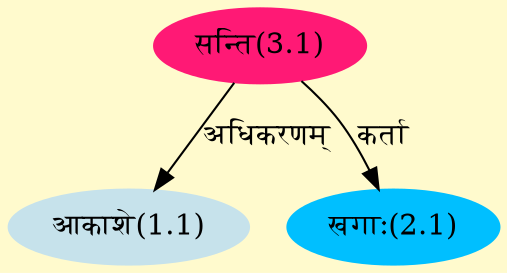 digraph G{
rankdir=BT;
 compound=true;
 bgcolor="lemonchiffon1";
Node1_1 [style=filled, color="#C6E2EB" label = "आकाशे(1.1)"]
Node3_1 [style=filled, color="#FF1975" label = "सन्ति(3.1)"]
Node2_1 [style=filled, color="#00BFFF" label = "खगाः(2.1)"]
/* Start of Relations section */

Node1_1 -> Node3_1 [  label="अधिकरणम्"  dir="back" ]
Node2_1 -> Node3_1 [  label="कर्ता"  dir="back" ]
}
